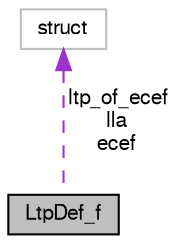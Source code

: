 digraph "LtpDef_f"
{
  edge [fontname="FreeSans",fontsize="10",labelfontname="FreeSans",labelfontsize="10"];
  node [fontname="FreeSans",fontsize="10",shape=record];
  Node1 [label="LtpDef_f",height=0.2,width=0.4,color="black", fillcolor="grey75", style="filled", fontcolor="black"];
  Node2 -> Node1 [dir="back",color="darkorchid3",fontsize="10",style="dashed",label=" ltp_of_ecef\nlla\necef" ,fontname="FreeSans"];
  Node2 [label="struct",height=0.2,width=0.4,color="grey75", fillcolor="white", style="filled"];
}
